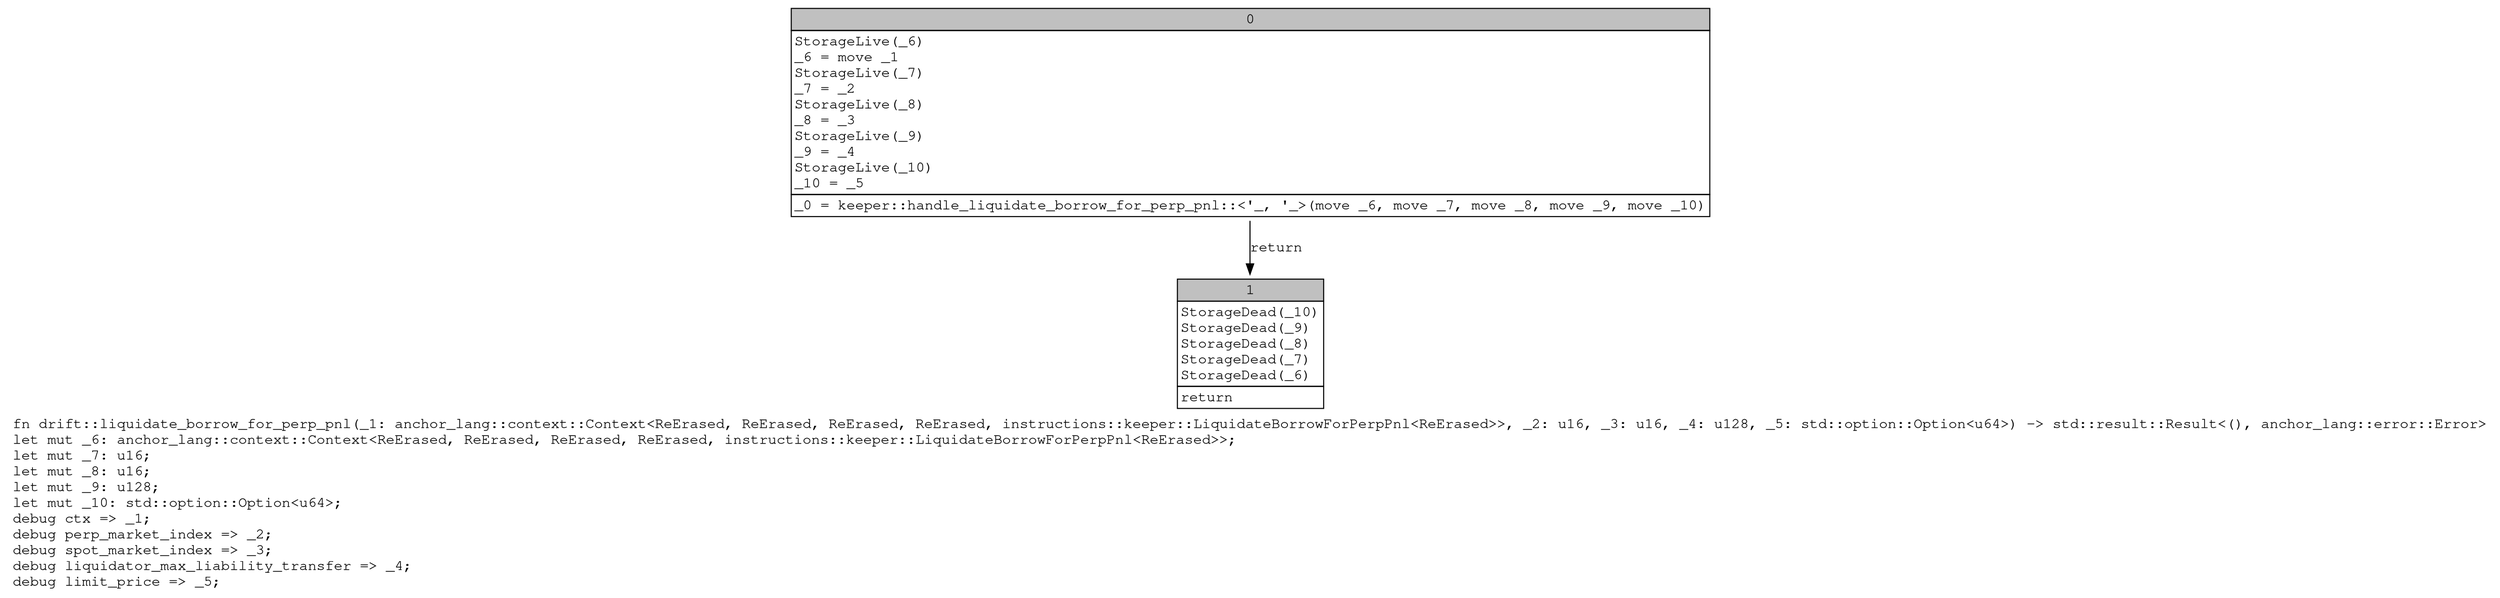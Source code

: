 digraph Mir_0_19948 {
    graph [fontname="Courier, monospace"];
    node [fontname="Courier, monospace"];
    edge [fontname="Courier, monospace"];
    label=<fn drift::liquidate_borrow_for_perp_pnl(_1: anchor_lang::context::Context&lt;ReErased, ReErased, ReErased, ReErased, instructions::keeper::LiquidateBorrowForPerpPnl&lt;ReErased&gt;&gt;, _2: u16, _3: u16, _4: u128, _5: std::option::Option&lt;u64&gt;) -&gt; std::result::Result&lt;(), anchor_lang::error::Error&gt;<br align="left"/>let mut _6: anchor_lang::context::Context&lt;ReErased, ReErased, ReErased, ReErased, instructions::keeper::LiquidateBorrowForPerpPnl&lt;ReErased&gt;&gt;;<br align="left"/>let mut _7: u16;<br align="left"/>let mut _8: u16;<br align="left"/>let mut _9: u128;<br align="left"/>let mut _10: std::option::Option&lt;u64&gt;;<br align="left"/>debug ctx =&gt; _1;<br align="left"/>debug perp_market_index =&gt; _2;<br align="left"/>debug spot_market_index =&gt; _3;<br align="left"/>debug liquidator_max_liability_transfer =&gt; _4;<br align="left"/>debug limit_price =&gt; _5;<br align="left"/>>;
    bb0__0_19948 [shape="none", label=<<table border="0" cellborder="1" cellspacing="0"><tr><td bgcolor="gray" align="center" colspan="1">0</td></tr><tr><td align="left" balign="left">StorageLive(_6)<br/>_6 = move _1<br/>StorageLive(_7)<br/>_7 = _2<br/>StorageLive(_8)<br/>_8 = _3<br/>StorageLive(_9)<br/>_9 = _4<br/>StorageLive(_10)<br/>_10 = _5<br/></td></tr><tr><td align="left">_0 = keeper::handle_liquidate_borrow_for_perp_pnl::&lt;'_, '_&gt;(move _6, move _7, move _8, move _9, move _10)</td></tr></table>>];
    bb1__0_19948 [shape="none", label=<<table border="0" cellborder="1" cellspacing="0"><tr><td bgcolor="gray" align="center" colspan="1">1</td></tr><tr><td align="left" balign="left">StorageDead(_10)<br/>StorageDead(_9)<br/>StorageDead(_8)<br/>StorageDead(_7)<br/>StorageDead(_6)<br/></td></tr><tr><td align="left">return</td></tr></table>>];
    bb0__0_19948 -> bb1__0_19948 [label="return"];
}
